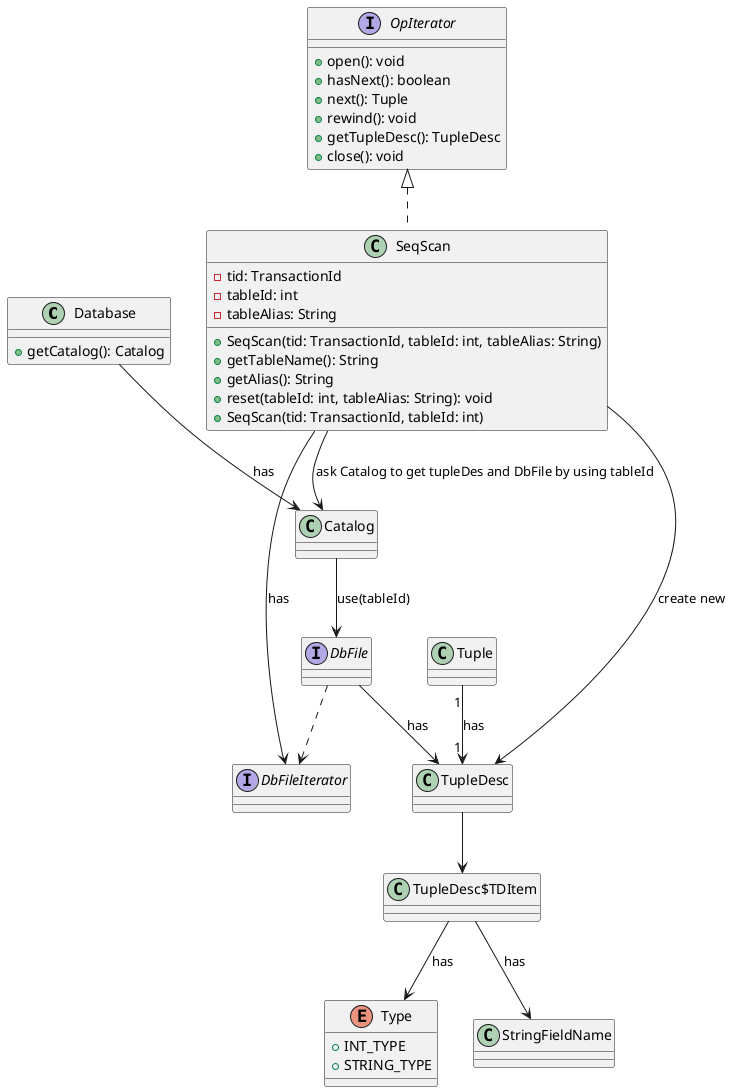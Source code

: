 @startuml

class Database {
    +getCatalog(): Catalog
}

class Catalog{}

interface OpIterator {
    +open(): void
    +hasNext(): boolean
    +next(): Tuple
    +rewind(): void
    +getTupleDesc(): TupleDesc
    +close(): void
}

class SeqScan {
    -tid: TransactionId
    -tableId: int
    -tableAlias: String

    +SeqScan(tid: TransactionId, tableId: int, tableAlias: String)
    +getTableName(): String
    +getAlias(): String
    +reset(tableId: int, tableAlias: String): void
    +SeqScan(tid: TransactionId, tableId: int)
}

interface DbFile{}
interface DbFileIterator{}


enum Type {
  +INT_TYPE
  +STRING_TYPE
}

OpIterator <|.. SeqScan
Database --> Catalog: has
Catalog --> DbFile: use(tableId)
DbFile --> TupleDesc: has
TupleDesc --> TupleDesc$TDItem

TupleDesc$TDItem --> Type: has
TupleDesc$TDItem --> StringFieldName: has

Tuple "1" --> "1" TupleDesc : has

DbFile ..> DbFileIterator

SeqScan --> Catalog: ask Catalog to get tupleDes and DbFile by using tableId
SeqScan --> DbFileIterator: has
SeqScan --> TupleDesc: create new
@enduml
